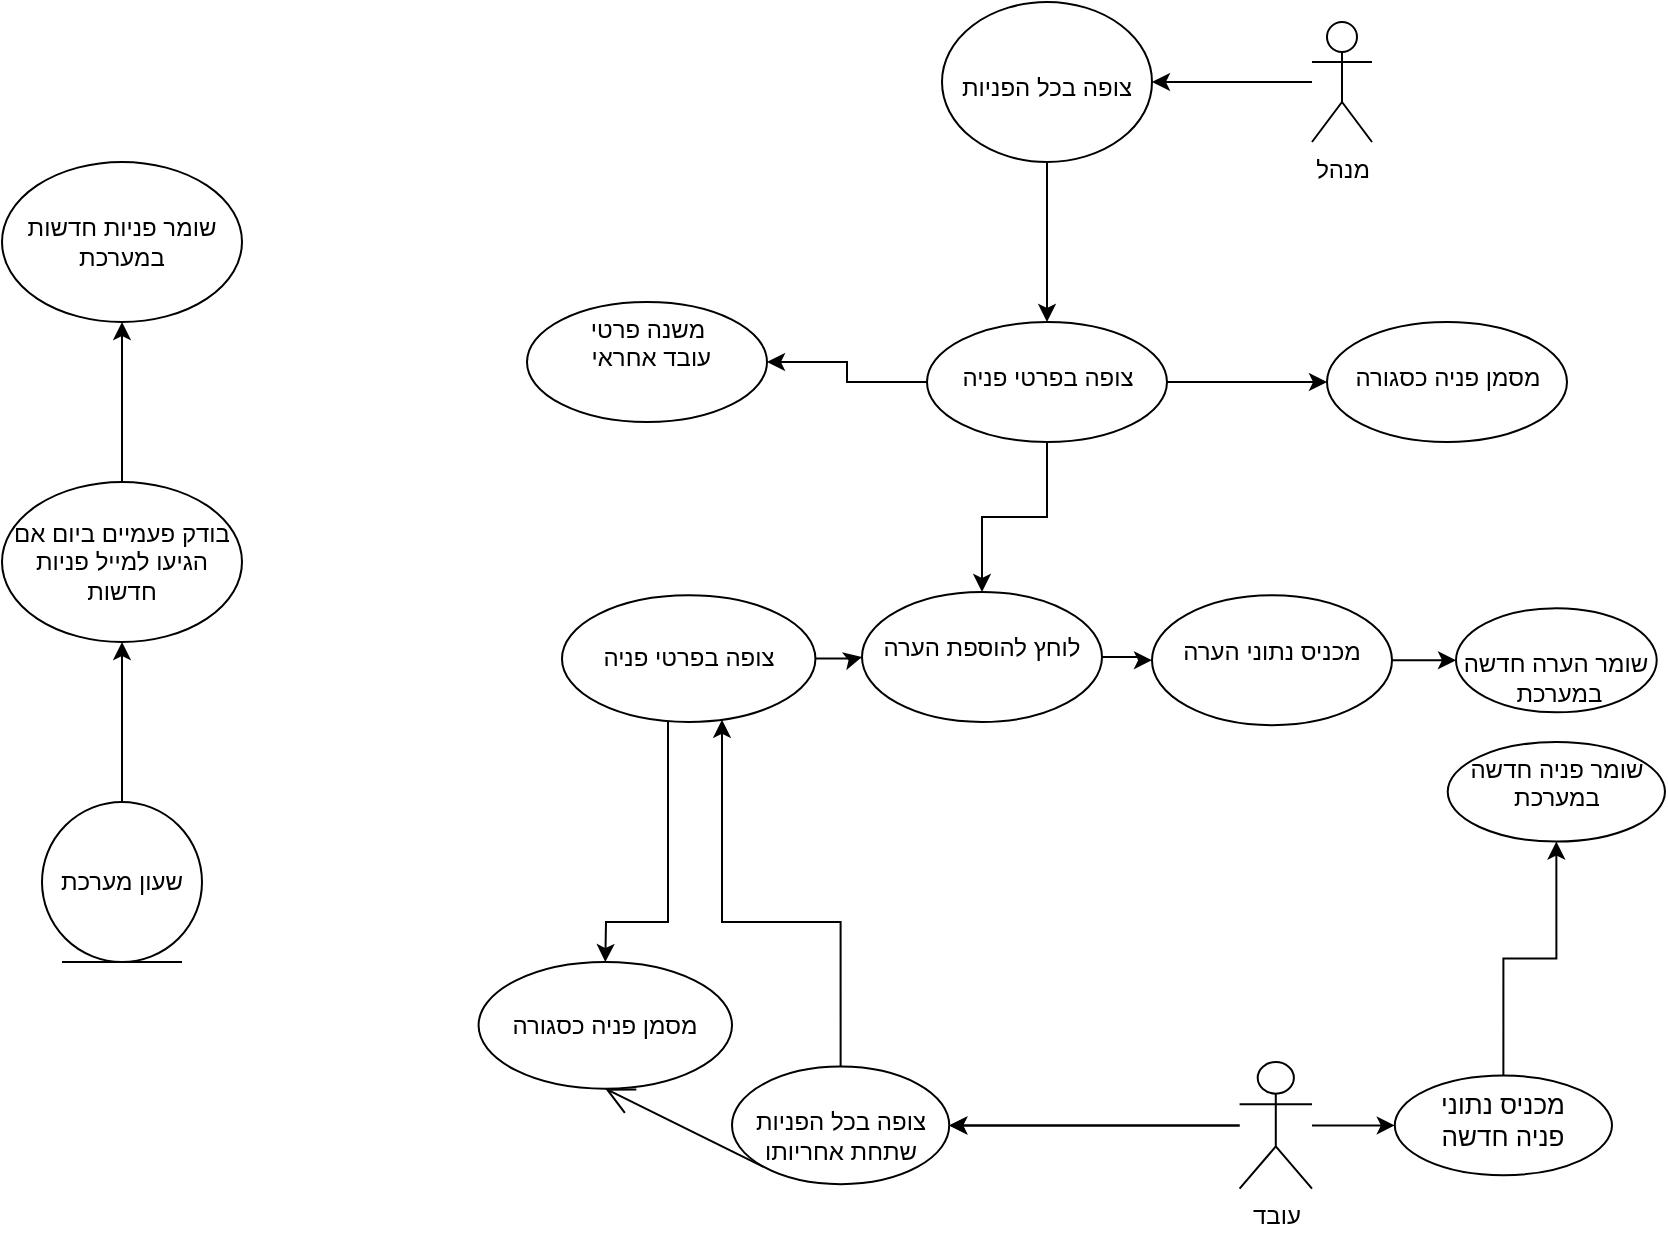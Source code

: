 <mxfile version="13.9.2" type="github">
  <diagram name="Page-1" id="b5b7bab2-c9e2-2cf4-8b2a-24fd1a2a6d21">
    <mxGraphModel dx="868" dy="450" grid="1" gridSize="10" guides="1" tooltips="1" connect="1" arrows="1" fold="1" page="1" pageScale="1" pageWidth="827" pageHeight="1169" background="#ffffff" math="0" shadow="0">
      <root>
        <mxCell id="0" />
        <mxCell id="1" parent="0" />
        <mxCell id="ebzaWmidBUEkUafb_fH5-58" value="" style="edgeStyle=orthogonalEdgeStyle;rounded=0;orthogonalLoop=1;jettySize=auto;html=1;" edge="1" parent="1" source="ebzaWmidBUEkUafb_fH5-48" target="ebzaWmidBUEkUafb_fH5-57">
          <mxGeometry relative="1" as="geometry" />
        </mxCell>
        <object label="שעון מערכת" id="ebzaWmidBUEkUafb_fH5-48">
          <mxCell style="ellipse;shape=umlEntity;whiteSpace=wrap;html=1;" vertex="1" parent="1">
            <mxGeometry x="20" y="490" width="80" height="80" as="geometry" />
          </mxCell>
        </object>
        <mxCell id="ebzaWmidBUEkUafb_fH5-60" value="" style="edgeStyle=orthogonalEdgeStyle;rounded=0;orthogonalLoop=1;jettySize=auto;html=1;" edge="1" parent="1" source="ebzaWmidBUEkUafb_fH5-57" target="ebzaWmidBUEkUafb_fH5-59">
          <mxGeometry relative="1" as="geometry" />
        </mxCell>
        <mxCell id="ebzaWmidBUEkUafb_fH5-57" value="בודק פעמיים ביום אם הגיעו למייל פניות חדשות" style="ellipse;whiteSpace=wrap;html=1;" vertex="1" parent="1">
          <mxGeometry y="330" width="120" height="80" as="geometry" />
        </mxCell>
        <mxCell id="ebzaWmidBUEkUafb_fH5-59" value="שומר פניות חדשות במערכת" style="ellipse;whiteSpace=wrap;html=1;" vertex="1" parent="1">
          <mxGeometry y="170" width="120" height="80" as="geometry" />
        </mxCell>
        <mxCell id="ebzaWmidBUEkUafb_fH5-68" value="" style="edgeStyle=orthogonalEdgeStyle;rounded=0;orthogonalLoop=1;jettySize=auto;html=1;" edge="1" parent="1" source="ebzaWmidBUEkUafb_fH5-61" target="ebzaWmidBUEkUafb_fH5-67">
          <mxGeometry relative="1" as="geometry" />
        </mxCell>
        <mxCell id="ebzaWmidBUEkUafb_fH5-61" value="מנהל" style="shape=umlActor;verticalLabelPosition=bottom;verticalAlign=top;html=1;" vertex="1" parent="1">
          <mxGeometry x="655" y="100" width="30" height="60" as="geometry" />
        </mxCell>
        <mxCell id="ebzaWmidBUEkUafb_fH5-81" value="" style="edgeStyle=orthogonalEdgeStyle;rounded=0;orthogonalLoop=1;jettySize=auto;html=1;" edge="1" parent="1" source="ebzaWmidBUEkUafb_fH5-67" target="ebzaWmidBUEkUafb_fH5-80">
          <mxGeometry relative="1" as="geometry" />
        </mxCell>
        <mxCell id="ebzaWmidBUEkUafb_fH5-67" value="&lt;br&gt;&lt;br&gt;צופה בכל הפניות" style="ellipse;whiteSpace=wrap;html=1;verticalAlign=top;" vertex="1" parent="1">
          <mxGeometry x="470" y="90" width="105" height="80" as="geometry" />
        </mxCell>
        <mxCell id="ebzaWmidBUEkUafb_fH5-78" value="" style="edgeStyle=orthogonalEdgeStyle;rounded=0;orthogonalLoop=1;jettySize=auto;html=1;" edge="1" parent="1" source="ebzaWmidBUEkUafb_fH5-35" target="ebzaWmidBUEkUafb_fH5-53">
          <mxGeometry relative="1" as="geometry">
            <Array as="points">
              <mxPoint x="419" y="550" />
              <mxPoint x="360" y="550" />
            </Array>
          </mxGeometry>
        </mxCell>
        <mxCell id="ebzaWmidBUEkUafb_fH5-35" value="&lt;br&gt;צופה בכל הפניות&lt;br&gt;שתחת אחריותו" style="ellipse;whiteSpace=wrap;html=1;verticalAlign=top;" vertex="1" parent="1">
          <mxGeometry x="365.003" y="622.263" width="108.613" height="58.831" as="geometry" />
        </mxCell>
        <mxCell id="ebzaWmidBUEkUafb_fH5-36" value="" style="edgeStyle=orthogonalEdgeStyle;rounded=0;orthogonalLoop=1;jettySize=auto;html=1;" edge="1" parent="1" source="ebzaWmidBUEkUafb_fH5-26" target="ebzaWmidBUEkUafb_fH5-35">
          <mxGeometry relative="1" as="geometry" />
        </mxCell>
        <mxCell id="ebzaWmidBUEkUafb_fH5-37" value="" style="edgeStyle=orthogonalEdgeStyle;rounded=0;orthogonalLoop=1;jettySize=auto;html=1;" edge="1" parent="1" source="ebzaWmidBUEkUafb_fH5-26" target="ebzaWmidBUEkUafb_fH5-35">
          <mxGeometry relative="1" as="geometry" />
        </mxCell>
        <mxCell id="ebzaWmidBUEkUafb_fH5-42" value="&lt;br&gt;לוחץ להוספת הערה" style="ellipse;whiteSpace=wrap;html=1;verticalAlign=top;" vertex="1" parent="1">
          <mxGeometry x="430" y="385" width="120" height="65" as="geometry" />
        </mxCell>
        <mxCell id="ebzaWmidBUEkUafb_fH5-44" value="&lt;br&gt;מכניס נתוני הערה" style="ellipse;whiteSpace=wrap;html=1;verticalAlign=top;" vertex="1" parent="1">
          <mxGeometry x="575" y="386.64" width="120" height="65" as="geometry" />
        </mxCell>
        <mxCell id="ebzaWmidBUEkUafb_fH5-45" value="" style="edgeStyle=orthogonalEdgeStyle;rounded=0;orthogonalLoop=1;jettySize=auto;html=1;" edge="1" parent="1" source="ebzaWmidBUEkUafb_fH5-42" target="ebzaWmidBUEkUafb_fH5-44">
          <mxGeometry x="270" y="230.23" as="geometry" />
        </mxCell>
        <mxCell id="ebzaWmidBUEkUafb_fH5-47" value="" style="edgeStyle=orthogonalEdgeStyle;rounded=0;orthogonalLoop=1;jettySize=auto;html=1;" edge="1" parent="1" source="ebzaWmidBUEkUafb_fH5-44" target="ebzaWmidBUEkUafb_fH5-46">
          <mxGeometry x="270" y="230.23" as="geometry" />
        </mxCell>
        <mxCell id="ebzaWmidBUEkUafb_fH5-26" value="עובד" style="shape=umlActor;verticalLabelPosition=bottom;verticalAlign=top;html=1;outlineConnect=0;" vertex="1" parent="1">
          <mxGeometry x="618.794" y="620" width="36.204" height="63.356" as="geometry" />
        </mxCell>
        <mxCell id="ebzaWmidBUEkUafb_fH5-29" value="&lt;font style=&quot;font-size: 13px&quot;&gt;מכניס נתוני &lt;br&gt;&amp;nbsp;פניה חדשה&amp;nbsp;&lt;/font&gt;" style="ellipse;whiteSpace=wrap;html=1;verticalAlign=top;" vertex="1" parent="1">
          <mxGeometry x="696.39" y="626.788" width="108.613" height="49.78" as="geometry" />
        </mxCell>
        <mxCell id="ebzaWmidBUEkUafb_fH5-30" value="" style="edgeStyle=orthogonalEdgeStyle;rounded=0;orthogonalLoop=1;jettySize=auto;html=1;" edge="1" parent="1" source="ebzaWmidBUEkUafb_fH5-26" target="ebzaWmidBUEkUafb_fH5-29">
          <mxGeometry x="415" y="240" as="geometry" />
        </mxCell>
        <mxCell id="ebzaWmidBUEkUafb_fH5-33" value="שומר פניה חדשה במערכת" style="ellipse;whiteSpace=wrap;html=1;verticalAlign=top;" vertex="1" parent="1">
          <mxGeometry x="722.87" y="460.005" width="108.613" height="49.78" as="geometry" />
        </mxCell>
        <mxCell id="ebzaWmidBUEkUafb_fH5-34" value="" style="edgeStyle=orthogonalEdgeStyle;rounded=0;orthogonalLoop=1;jettySize=auto;html=1;" edge="1" parent="1" source="ebzaWmidBUEkUafb_fH5-29" target="ebzaWmidBUEkUafb_fH5-33">
          <mxGeometry x="415" y="240" as="geometry" />
        </mxCell>
        <mxCell id="ebzaWmidBUEkUafb_fH5-46" value="&lt;br&gt;שומר הערה חדשה&lt;br&gt;&amp;nbsp;במערכת" style="ellipse;whiteSpace=wrap;html=1;verticalAlign=top;" vertex="1" parent="1">
          <mxGeometry x="727" y="393.12" width="100.36" height="52.05" as="geometry" />
        </mxCell>
        <mxCell id="ebzaWmidBUEkUafb_fH5-77" value="" style="edgeStyle=orthogonalEdgeStyle;rounded=0;orthogonalLoop=1;jettySize=auto;html=1;" edge="1" parent="1" source="ebzaWmidBUEkUafb_fH5-53" target="ebzaWmidBUEkUafb_fH5-42">
          <mxGeometry relative="1" as="geometry" />
        </mxCell>
        <mxCell id="ebzaWmidBUEkUafb_fH5-53" value="צופה בפרטי פניה" style="ellipse;whiteSpace=wrap;html=1;" vertex="1" parent="1">
          <mxGeometry x="279.998" y="386.64" width="126.715" height="63.356" as="geometry" />
        </mxCell>
        <mxCell id="ebzaWmidBUEkUafb_fH5-55" value="מסמן פניה כסגורה" style="ellipse;whiteSpace=wrap;html=1;" vertex="1" parent="1">
          <mxGeometry x="238.288" y="570.003" width="126.715" height="63.356" as="geometry" />
        </mxCell>
        <mxCell id="ebzaWmidBUEkUafb_fH5-56" value="" style="edgeStyle=orthogonalEdgeStyle;rounded=0;orthogonalLoop=1;jettySize=auto;html=1;" edge="1" parent="1" source="ebzaWmidBUEkUafb_fH5-53" target="ebzaWmidBUEkUafb_fH5-55">
          <mxGeometry x="415" y="240" as="geometry">
            <Array as="points">
              <mxPoint x="333" y="550" />
              <mxPoint x="302" y="550" />
            </Array>
          </mxGeometry>
        </mxCell>
        <mxCell id="ebzaWmidBUEkUafb_fH5-66" value="" style="endArrow=open;endFill=1;endSize=12;html=1;exitX=0;exitY=1;exitDx=0;exitDy=0;entryX=0.5;entryY=1;entryDx=0;entryDy=0;" edge="1" parent="1" source="ebzaWmidBUEkUafb_fH5-35" target="ebzaWmidBUEkUafb_fH5-55">
          <mxGeometry x="415" y="240" width="160" as="geometry">
            <mxPoint x="405" y="492.42" as="sourcePoint" />
            <mxPoint x="310" y="640" as="targetPoint" />
            <Array as="points" />
          </mxGeometry>
        </mxCell>
        <mxCell id="ebzaWmidBUEkUafb_fH5-82" value="" style="edgeStyle=orthogonalEdgeStyle;rounded=0;orthogonalLoop=1;jettySize=auto;html=1;" edge="1" parent="1" source="ebzaWmidBUEkUafb_fH5-80" target="ebzaWmidBUEkUafb_fH5-42">
          <mxGeometry relative="1" as="geometry" />
        </mxCell>
        <mxCell id="ebzaWmidBUEkUafb_fH5-84" value="" style="edgeStyle=orthogonalEdgeStyle;rounded=0;orthogonalLoop=1;jettySize=auto;html=1;" edge="1" parent="1" source="ebzaWmidBUEkUafb_fH5-80" target="ebzaWmidBUEkUafb_fH5-83">
          <mxGeometry relative="1" as="geometry" />
        </mxCell>
        <mxCell id="ebzaWmidBUEkUafb_fH5-86" value="" style="edgeStyle=orthogonalEdgeStyle;rounded=0;orthogonalLoop=1;jettySize=auto;html=1;" edge="1" parent="1" source="ebzaWmidBUEkUafb_fH5-80" target="ebzaWmidBUEkUafb_fH5-85">
          <mxGeometry relative="1" as="geometry" />
        </mxCell>
        <mxCell id="ebzaWmidBUEkUafb_fH5-80" value="&lt;div&gt;&lt;br&gt;&lt;/div&gt;&lt;div&gt;צופה בפרטי פניה&lt;/div&gt;" style="ellipse;whiteSpace=wrap;html=1;verticalAlign=top;" vertex="1" parent="1">
          <mxGeometry x="462.5" y="250" width="120" height="60" as="geometry" />
        </mxCell>
        <mxCell id="ebzaWmidBUEkUafb_fH5-83" value="משנה פרטי&lt;br&gt;&amp;nbsp;עובד אחראי" style="ellipse;whiteSpace=wrap;html=1;verticalAlign=top;" vertex="1" parent="1">
          <mxGeometry x="262.5" y="240" width="120" height="60" as="geometry" />
        </mxCell>
        <mxCell id="ebzaWmidBUEkUafb_fH5-85" value="&lt;br&gt;מסמן פניה כסגורה" style="ellipse;whiteSpace=wrap;html=1;verticalAlign=top;" vertex="1" parent="1">
          <mxGeometry x="662.5" y="250" width="120" height="60" as="geometry" />
        </mxCell>
      </root>
    </mxGraphModel>
  </diagram>
</mxfile>
